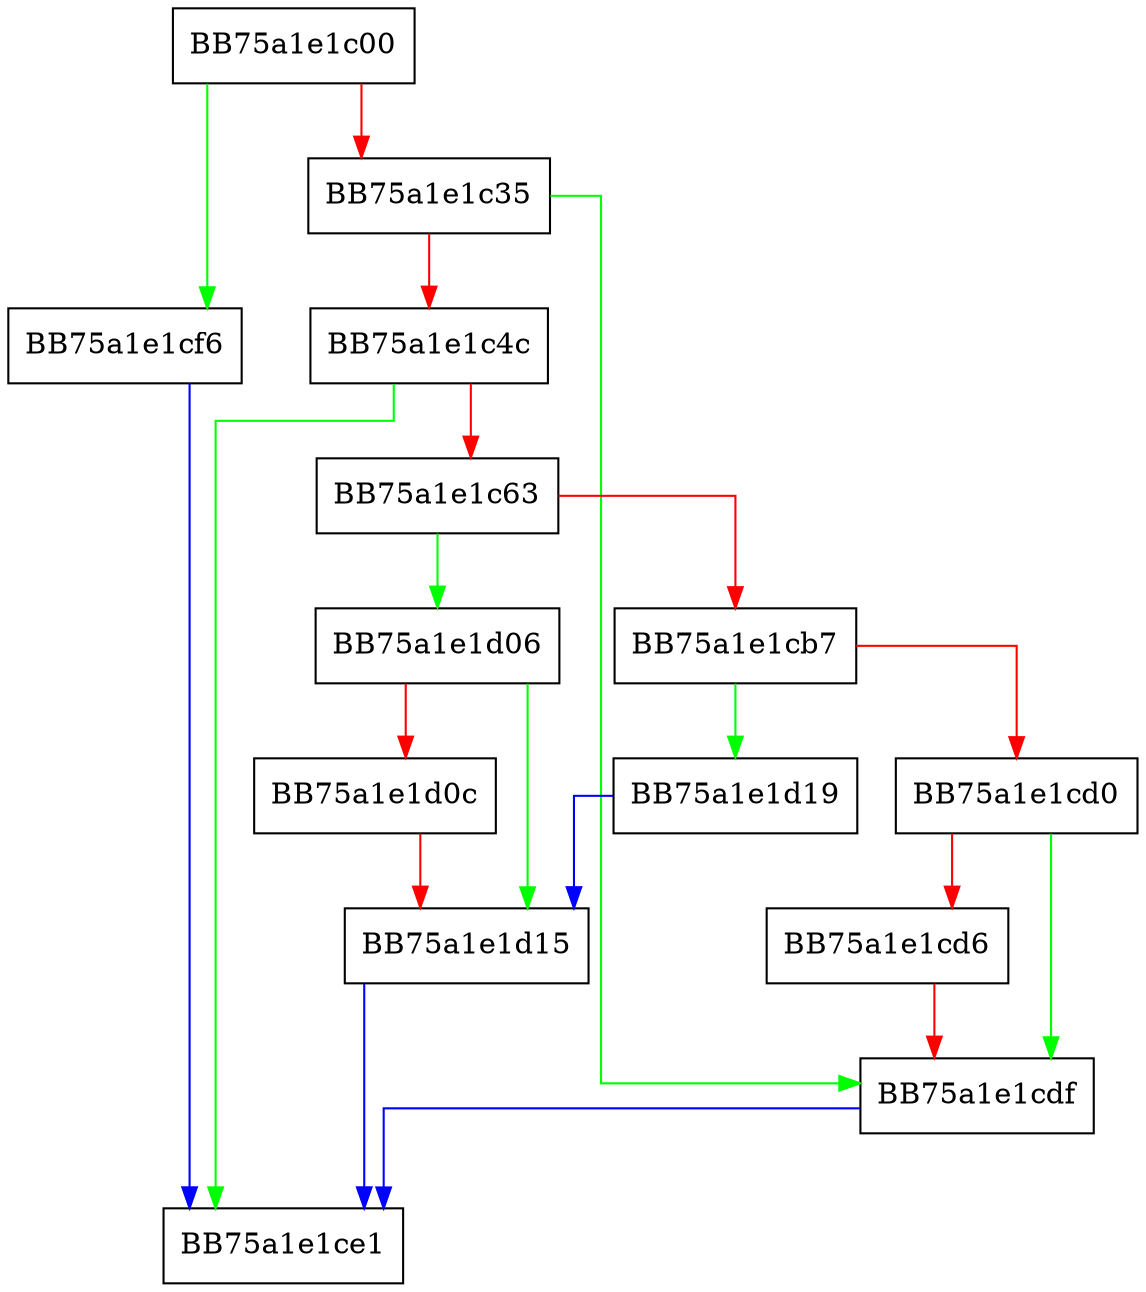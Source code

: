 digraph CalculateHash {
  node [shape="box"];
  graph [splines=ortho];
  BB75a1e1c00 -> BB75a1e1cf6 [color="green"];
  BB75a1e1c00 -> BB75a1e1c35 [color="red"];
  BB75a1e1c35 -> BB75a1e1cdf [color="green"];
  BB75a1e1c35 -> BB75a1e1c4c [color="red"];
  BB75a1e1c4c -> BB75a1e1ce1 [color="green"];
  BB75a1e1c4c -> BB75a1e1c63 [color="red"];
  BB75a1e1c63 -> BB75a1e1d06 [color="green"];
  BB75a1e1c63 -> BB75a1e1cb7 [color="red"];
  BB75a1e1cb7 -> BB75a1e1d19 [color="green"];
  BB75a1e1cb7 -> BB75a1e1cd0 [color="red"];
  BB75a1e1cd0 -> BB75a1e1cdf [color="green"];
  BB75a1e1cd0 -> BB75a1e1cd6 [color="red"];
  BB75a1e1cd6 -> BB75a1e1cdf [color="red"];
  BB75a1e1cdf -> BB75a1e1ce1 [color="blue"];
  BB75a1e1cf6 -> BB75a1e1ce1 [color="blue"];
  BB75a1e1d06 -> BB75a1e1d15 [color="green"];
  BB75a1e1d06 -> BB75a1e1d0c [color="red"];
  BB75a1e1d0c -> BB75a1e1d15 [color="red"];
  BB75a1e1d15 -> BB75a1e1ce1 [color="blue"];
  BB75a1e1d19 -> BB75a1e1d15 [color="blue"];
}